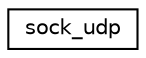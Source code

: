 digraph "Graphical Class Hierarchy"
{
 // LATEX_PDF_SIZE
  edge [fontname="Helvetica",fontsize="10",labelfontname="Helvetica",labelfontsize="10"];
  node [fontname="Helvetica",fontsize="10",shape=record];
  rankdir="LR";
  Node0 [label="sock_udp",height=0.2,width=0.4,color="black", fillcolor="white", style="filled",URL="$structsock__udp.html",tooltip="UDP sock type."];
}
